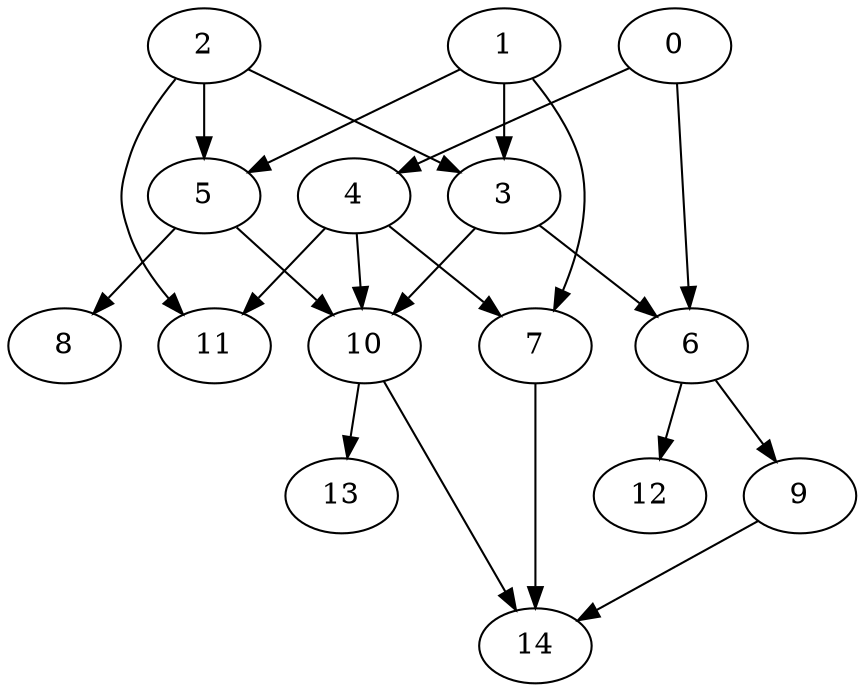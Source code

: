 digraph {
    6 -> 12;
    3 -> 10;
    5 -> 10;
    9 -> 14;
    2 -> 5;
    1 -> 3;
    2 -> 11;
    3 -> 6;
    4 -> 11;
    0 -> 4;
    1 -> 5;
    10 -> 14;
    4 -> 7;
    4 -> 10;
    5 -> 8;
    10 -> 13;
    0 -> 6;
    2 -> 3;
    1 -> 7;
    6 -> 9;
    7 -> 14;
}